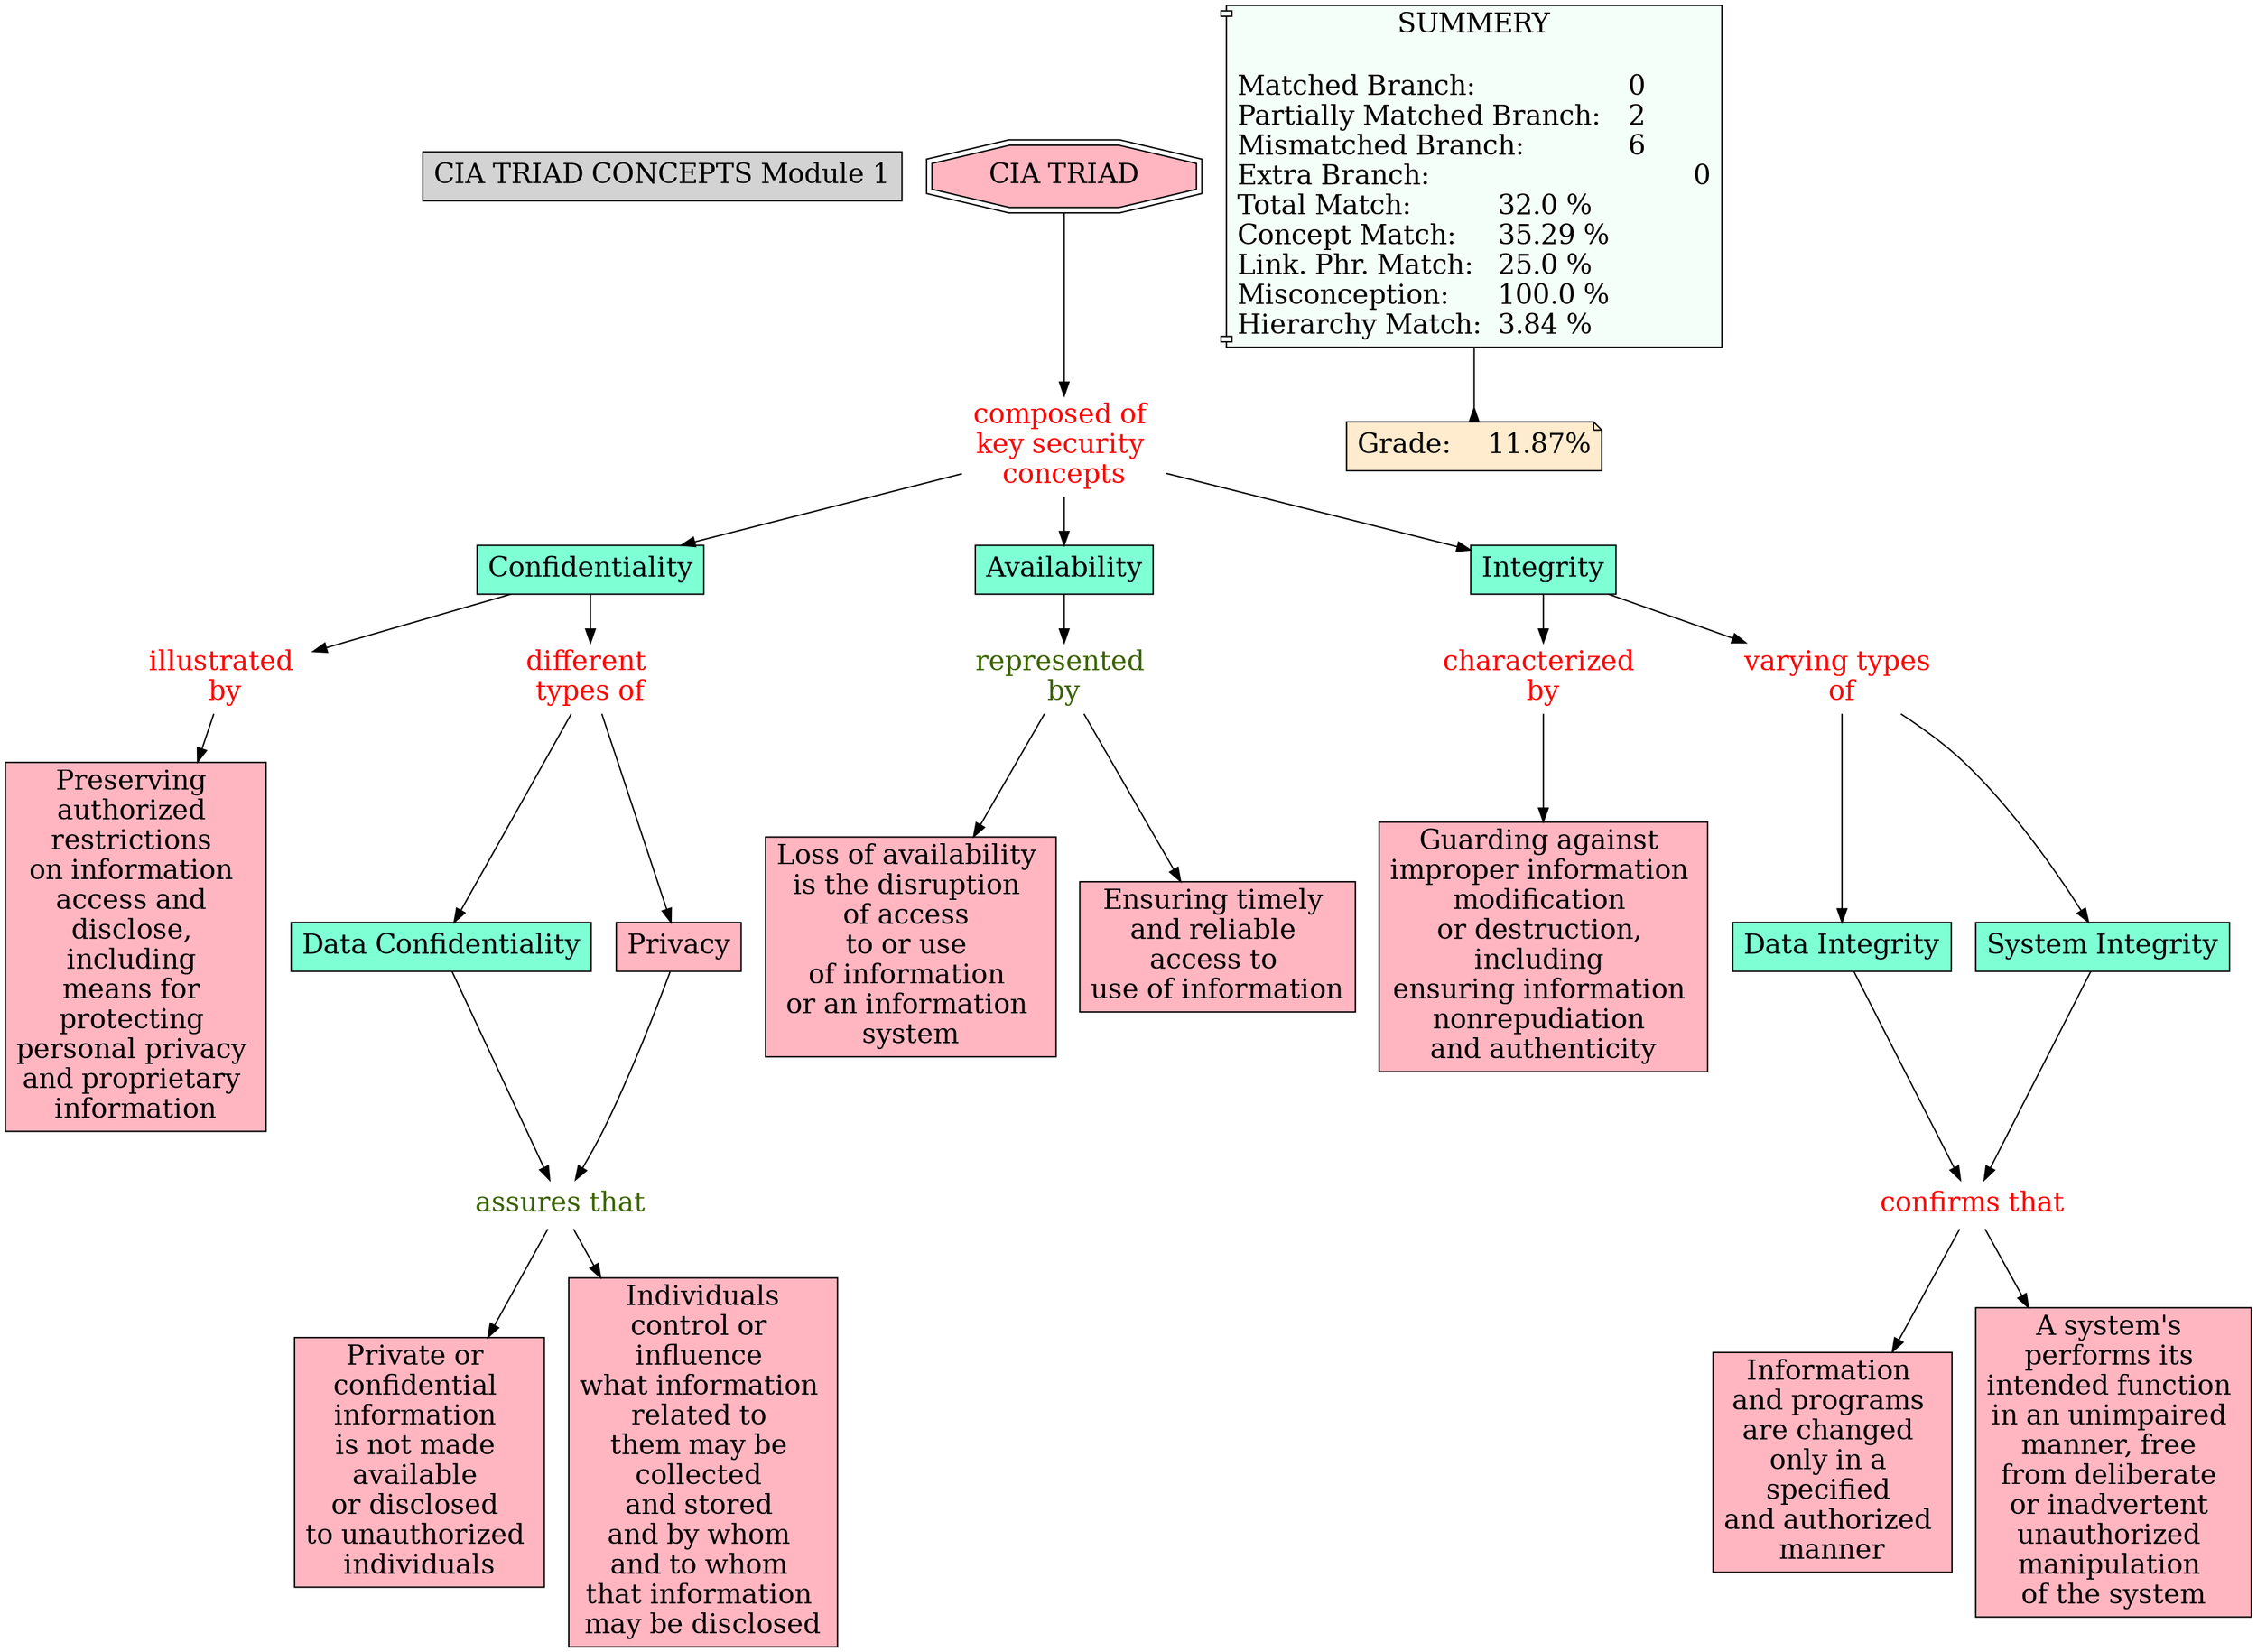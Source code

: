 // The Round Table
digraph {
	"1S2NCN7F7-21DL7Y4-B25" [label="CIA TRIAD CONCEPTS Module 1" Gsplines=true fontsize=20 shape=rect style=filled]
	"1S2NCQN76-15VJZ9-B3M" [label="Data Confidentiality" Gsplines=true fontsize=20 shape=rect style=filled]
	"1S2NCRD6H-2W9SC4-B4F" [label="Data Integrity" Gsplines=true fontsize=20 shape=rect style=filled]
	"1S2NF6LV0-1JZ5L72-D3Q" [label="characterized 
by" Gsplines=true fontcolor=red fontsize=20 shape=none]
	"1S2NDQKTK-2047PJ9-CJ6" [label="Guarding against 
improper information 
modification 
or destruction, 
including 
ensuring information 
nonrepudiation 
and authenticity
" Gsplines=true fillcolor="#FFB6C1" fontsize=20 shape=rect style=filled]
	"1S2NF6LV0-1JZ5L72-D3Q" -> "1S2NDQKTK-2047PJ9-CJ6" [constraint=true]
	"1S2ND5X0M-Q6FJC0-BT6" [label="varying types 
of" Gsplines=true fontcolor=red fontsize=20 shape=none]
	"1S2ND4X30-6LTZCH-BS4" [label="System Integrity
" Gsplines=true fillcolor=aquamarine fontsize=20 shape=rect style=filled]
	"1S2ND5X0M-Q6FJC0-BT6" -> "1S2ND4X30-6LTZCH-BS4" [constraint=true]
	"1S2NCN41H-JCD1Z1-B05" [label=Confidentiality Gsplines=true fillcolor=aquamarine fontsize=20 shape=rect style=filled]
	"1S2NF4Y3C-15BX7FT-D2C" [label="illustrated 
by" Gsplines=true fontcolor=red fontsize=20 shape=none]
	"1S2NCN41H-JCD1Z1-B05" -> "1S2NF4Y3C-15BX7FT-D2C" [constraint=true]
	"1S2NCRD6H-2W9SC4-B4F" [label="Data Integrity
" Gsplines=true fillcolor=aquamarine fontsize=20 shape=rect style=filled]
	"1S2NDD40L-134TTTP-C1Y" [label="confirms that
" Gsplines=true fontcolor=red fontsize=20 shape=none]
	"1S2NCRD6H-2W9SC4-B4F" -> "1S2NDD40L-134TTTP-C1Y" [constraint=true]
	"1S2NCN41H-XJ5605-B0T" [label="composed of 
key security 
concepts" Gsplines=true fontcolor=red fontsize=20 shape=none]
	"1S2NCN41H-1SK6H36-B0H" [label=Availability Gsplines=true fillcolor=aquamarine fontsize=20 shape=rect style=filled]
	"1S2NCN41H-XJ5605-B0T" -> "1S2NCN41H-1SK6H36-B0H" [constraint=true]
	"1S2NCN41H-XJ5605-B0T" [label="composed of 
key security 
concepts" Gsplines=true fontcolor=red fontsize=20 shape=none]
	"1S2NCN41H-M807-B09" [label=Integrity Gsplines=true fillcolor=aquamarine fontsize=20 shape=rect style=filled]
	"1S2NCN41H-XJ5605-B0T" -> "1S2NCN41H-M807-B09" [constraint=true]
	"1S2NCX1K8-127JQQ0-BC9" [label="different 
types of" Gsplines=true fontcolor=red fontsize=20 shape=none]
	"1S2NCQN76-15VJZ9-B3M" [label="Data Confidentiality
" Gsplines=true fillcolor=aquamarine fontsize=20 shape=rect style=filled]
	"1S2NCX1K8-127JQQ0-BC9" -> "1S2NCQN76-15VJZ9-B3M" [constraint=true]
	"1S2ND3C0V-1LLSHJG-BQP" [label="assures that
" Gsplines=true fontcolor="#3B6300" fontsize=20 shape=none]
	"1S2NCR8VG-DT2CCB-B41" [label="Private or 
confidential 
information 
is not made 
available 
or disclosed 
to unauthorized 
individuals" Gsplines=true fillcolor="#FFB6C1" fontsize=20 shape=rect style=filled]
	"1S2ND3C0V-1LLSHJG-BQP" -> "1S2NCR8VG-DT2CCB-B41" [constraint=true]
	"1S2NCQN76-15VJZ9-B3M" [label="Data Confidentiality
" Gsplines=true fillcolor=aquamarine fontsize=20 shape=rect style=filled]
	"1S2ND3C0V-1LLSHJG-BQP" [label="assures that
" Gsplines=true fontcolor="#3B6300" fontsize=20 shape=none]
	"1S2NCQN76-15VJZ9-B3M" -> "1S2ND3C0V-1LLSHJG-BQP" [constraint=true]
	"1S2NF4Y3C-15BX7FT-D2C" [label="illustrated 
by" Gsplines=true fontcolor=red fontsize=20 shape=none]
	"1S2NDM9BR-L928TX-CBN" [label="Preserving 
authorized 
restrictions 
on information 
access and 
disclose, 
including 
means for 
protecting 
personal privacy 
and proprietary 
information" Gsplines=true fillcolor="#FFB6C1" fontsize=20 shape=rect style=filled]
	"1S2NF4Y3C-15BX7FT-D2C" -> "1S2NDM9BR-L928TX-CBN" [constraint=true]
	"1S2NCN41H-XJ5605-B0T" [label="composed of 
key security 
concepts" Gsplines=true fontcolor=red fontsize=20 shape=none]
	"1S2NCN41H-JCD1Z1-B05" [label=Confidentiality Gsplines=true fillcolor=aquamarine fontsize=20 shape=rect style=filled]
	"1S2NCN41H-XJ5605-B0T" -> "1S2NCN41H-JCD1Z1-B05" [constraint=true]
	"1S2NDYBHN-8YHCGN-CW5" [label="represented 
by" Gsplines=true fontcolor="#3B6300" fontsize=20 shape=none]
	"1S2NDW2HL-2TGY7L-CR9" [label="Loss of availability 
is the disruption 
of access 
to or use 
of information 
or an information 
system" Gsplines=true fillcolor="#FFB6C1" fontsize=20 shape=rect style=filled]
	"1S2NDYBHN-8YHCGN-CW5" -> "1S2NDW2HL-2TGY7L-CR9" [constraint=true]
	"1S2NCX1K8-127JQQ0-BC9" [label="different 
types of" Gsplines=true fontcolor=red fontsize=20 shape=none]
	"1S2NCR9ZT-JLQYXB-B45" [label=Privacy Gsplines=true fillcolor="#FFB6C1" fontsize=20 shape=rect style=filled]
	"1S2NCX1K8-127JQQ0-BC9" -> "1S2NCR9ZT-JLQYXB-B45" [constraint=true]
	"1S2NDD40L-134TTTP-C1Y" [label="confirms that
" Gsplines=true fontcolor=red fontsize=20 shape=none]
	"1S2ND7GF2-1H6SLV1-BVW" [label="Information 
and programs 
are changed 
only in a 
specified 
and authorized 
manner" Gsplines=true fillcolor="#FFB6C1" fontsize=20 shape=rect style=filled]
	"1S2NDD40L-134TTTP-C1Y" -> "1S2ND7GF2-1H6SLV1-BVW" [constraint=true]
	"1S2NCN41H-1SK6H36-B0H" [label=Availability Gsplines=true fillcolor=aquamarine fontsize=20 shape=rect style=filled]
	"1S2NDYBHN-8YHCGN-CW5" [label="represented 
by" Gsplines=true fontcolor="#3B6300" fontsize=20 shape=none]
	"1S2NCN41H-1SK6H36-B0H" -> "1S2NDYBHN-8YHCGN-CW5" [constraint=true]
	"1S2ND4X30-6LTZCH-BS4" [label="System Integrity
" Gsplines=true fillcolor=aquamarine fontsize=20 shape=rect style=filled]
	"1S2NDD40L-134TTTP-C1Y" [label="confirms that
" Gsplines=true fontcolor=red fontsize=20 shape=none]
	"1S2ND4X30-6LTZCH-BS4" -> "1S2NDD40L-134TTTP-C1Y" [constraint=true]
	"1S2NDD40L-134TTTP-C1Y" [label="confirms that
" Gsplines=true fontcolor=red fontsize=20 shape=none]
	"1S2ND7F3K-1PQJ94Q-BVR" [label="A system's 
performs its 
intended function 
in an unimpaired 
manner, free 
from deliberate 
or inadvertent 
unauthorized 
manipulation 
of the system
" Gsplines=true fillcolor="#FFB6C1" fontsize=20 shape=rect style=filled]
	"1S2NDD40L-134TTTP-C1Y" -> "1S2ND7F3K-1PQJ94Q-BVR" [constraint=true]
	"1S2ND3C0V-1LLSHJG-BQP" [label="assures that
" Gsplines=true fontcolor="#3B6300" fontsize=20 shape=none]
	"1S2NCRC1L-2B13HH7-B49" [label=" Individuals 
control or 
influence 
what information 
related to 
them may be 
collected 
and stored 
and by whom 
and to whom 
that information 
may be disclosed
" Gsplines=true fillcolor="#FFB6C1" fontsize=20 shape=rect style=filled]
	"1S2ND3C0V-1LLSHJG-BQP" -> "1S2NCRC1L-2B13HH7-B49" [constraint=true]
	"1S2NDYBHN-8YHCGN-CW5" [label="represented 
by" Gsplines=true fontcolor="#3B6300" fontsize=20 shape=none]
	"1S2NDQM8Z-RSDKQH-CJB" [label="Ensuring timely 
and reliable 
access to 
use of information
" Gsplines=true fillcolor="#FFB6C1" fontsize=20 shape=rect style=filled]
	"1S2NDYBHN-8YHCGN-CW5" -> "1S2NDQM8Z-RSDKQH-CJB" [constraint=true]
	"1S2ND5X0M-Q6FJC0-BT6" [label="varying types 
of" Gsplines=true fontcolor=red fontsize=20 shape=none]
	"1S2NCRD6H-2W9SC4-B4F" [label="Data Integrity
" Gsplines=true fillcolor=aquamarine fontsize=20 shape=rect style=filled]
	"1S2ND5X0M-Q6FJC0-BT6" -> "1S2NCRD6H-2W9SC4-B4F" [constraint=true]
	"1S2NCN41H-M807-B09" [label=Integrity Gsplines=true fillcolor=aquamarine fontsize=20 shape=rect style=filled]
	"1S2NF6LV0-1JZ5L72-D3Q" [label="characterized 
by" Gsplines=true fontcolor=red fontsize=20 shape=none]
	"1S2NCN41H-M807-B09" -> "1S2NF6LV0-1JZ5L72-D3Q" [constraint=true]
	"1S2NCN41H-M807-B09" [label=Integrity Gsplines=true fillcolor=aquamarine fontsize=20 shape=rect style=filled]
	"1S2ND5X0M-Q6FJC0-BT6" [label="varying types 
of" Gsplines=true fontcolor=red fontsize=20 shape=none]
	"1S2NCN41H-M807-B09" -> "1S2ND5X0M-Q6FJC0-BT6" [constraint=true]
	"1S2NCN41H-JCD1Z1-B05" [label=Confidentiality Gsplines=true fillcolor=aquamarine fontsize=20 shape=rect style=filled]
	"1S2NCX1K8-127JQQ0-BC9" [label="different 
types of" Gsplines=true fontcolor=red fontsize=20 shape=none]
	"1S2NCN41H-JCD1Z1-B05" -> "1S2NCX1K8-127JQQ0-BC9" [constraint=true]
	"1S2NCN41H-WC0XZM-B0D" [label="CIA TRIAD" Gsplines=true fillcolor="#FFB6C1" fontsize=20 shape=doubleoctagon style=filled]
	"1S2NCN41H-XJ5605-B0T" [label="composed of 
key security 
concepts" Gsplines=true fontcolor=red fontsize=20 shape=none]
	"1S2NCN41H-WC0XZM-B0D" -> "1S2NCN41H-XJ5605-B0T" [constraint=true]
	"1S2NCR9ZT-JLQYXB-B45" [label=Privacy Gsplines=true fillcolor="#FFB6C1" fontsize=20 shape=rect style=filled]
	"1S2ND3C0V-1LLSHJG-BQP" [label="assures that
" Gsplines=true fontcolor="#3B6300" fontsize=20 shape=none]
	"1S2NCR9ZT-JLQYXB-B45" -> "1S2ND3C0V-1LLSHJG-BQP" [constraint=true]
	Stat [label="SUMMERY

Matched Branch:			0\lPartially Matched Branch:	2\lMismatched Branch:		6\lExtra Branch:				0\lTotal Match:		32.0 %\lConcept Match:	35.29 %\lLink. Phr. Match:	25.0 %\lMisconception:	100.0 %\lHierarchy Match:	3.84 %\l" Gsplines=true fillcolor="#F5FFFA" fontsize=20 shape=component style=filled]
	Grade [label="Grade:	11.87%" Gsplines=true fillcolor="#FFEBCD" fontsize=20 shape=note style=filled]
	Stat -> Grade [arrowhead=inv color=black constraint=true]
}

